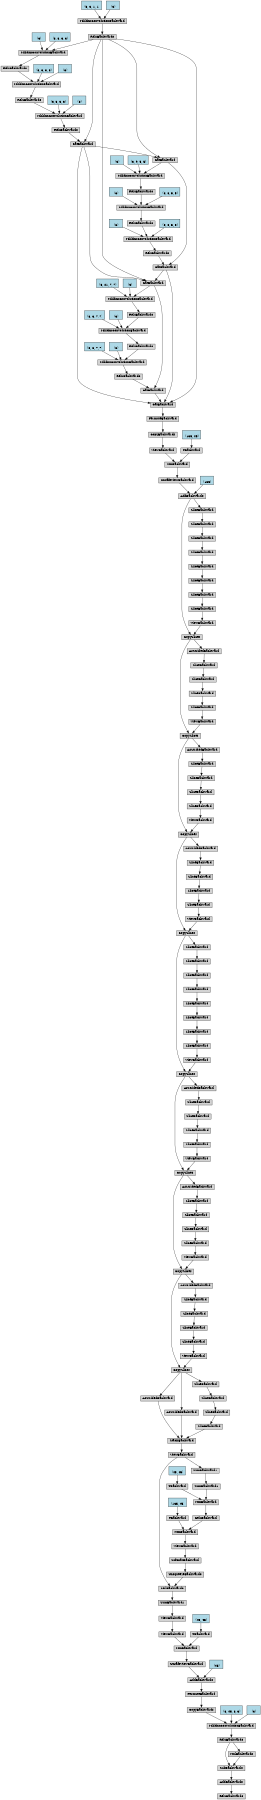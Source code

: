 digraph {
	graph [size="12,12"]
	node [align=left fontsize=12 height=0.2 ranksep=0.1 shape=box style=filled]
	2511031950080 [label=ReluBackward0]
	2511031950136 -> 2511031950080
	2511031950136 [label=AddBackward0]
	2511031950248 -> 2511031950136
	2511031950248 [label=SubBackward0]
	2511031950360 -> 2511031950248
	2511031950360 [label=MulBackward0]
	2511031950416 -> 2511031950360
	2511031950416 [label=ReluBackward0]
	2511031950584 -> 2511031950416
	2511031950584 [label=MkldnnConvolutionBackward]
	2511031950696 -> 2511031950584
	2511031950696 [label=CopyBackwards]
	2511031950920 -> 2511031950696
	2511031950920 [label=PermuteBackward]
	2511031951032 -> 2511031950920
	2511031951032 [label=AddBackward0]
	2511031951144 -> 2511031951032
	2511031951144 [label=UnsafeViewBackward]
	2511031951312 -> 2511031951144
	2511031951312 [label=MmBackward]
	2511031854976 -> 2511031951312
	2511031854976 [label=ViewBackward]
	2511032054000 -> 2511031854976
	2511032054000 [label=ViewBackward]
	2511032054112 -> 2511032054000
	2511032054112 [label=SumBackward1]
	2511032054224 -> 2511032054112
	2511032054224 [label=MulBackward0]
	2511032054336 -> 2511032054224
	2511032054336 [label=UnsqueezeBackward0]
	2511032054504 -> 2511032054336
	2511032054504 [label=SoftmaxBackward]
	2511032054672 -> 2511032054504
	2511032054672 [label=ViewBackward]
	2511032054840 -> 2511032054672
	2511032054840 [label=MmBackward]
	2511032055008 -> 2511032054840
	2511032055008 [label=GeluBackward]
	2511032055176 -> 2511032055008
	2511032055176 [label=MmBackward]
	2511032055344 -> 2511032055176
	2511032055344 [label=SumBackward1]
	2511032055512 -> 2511032055344
	2511032055512 [label=SumBackward1]
	2511032054392 -> 2511032055512
	2511032054392 [label=ViewBackward]
	2511032055792 -> 2511032054392
	2511032055792 [label=StackBackward]
	2511032055960 -> 2511032055792
	2511032055960 [label=AsStridedBackward]
	2511032056184 -> 2511032055960
	2511032056184 [label=CopySlices]
	2511032056352 -> 2511032056184
	2511032056352 [label=CopySlices]
	2511032056520 -> 2511032056352
	2511032056520 [label=CopySlices]
	2511032056688 -> 2511032056520
	2511032056688 [label=CopySlices]
	2511032056856 -> 2511032056688
	2511032056856 [label=CopySlices]
	2511032057024 -> 2511032056856
	2511032057024 [label=CopySlices]
	2511032057192 -> 2511032057024
	2511032057192 [label=CopySlices]
	2511032057360 -> 2511032057192
	2511032057360 [label=CopySlices]
	2511032057528 -> 2511032057360
	2511032057528 [label=AddBackward0]
	2511032057696 -> 2511032057528
	2511032057696 [label=UnsafeViewBackward]
	2511032045640 -> 2511032057696
	2511032045640 [label=MmBackward]
	2511032045808 -> 2511032045640
	2511032045808 [label=ViewBackward]
	2511032045976 -> 2511032045808
	2511032045976 [label=CopyBackwards]
	2511032046144 -> 2511032045976
	2511032046144 [label=PermuteBackward]
	2511032046256 -> 2511032046144
	2511032046256 [label=CatBackward]
	2511032046424 -> 2511032046256
	2511032046424 [label=ReluBackward0]
	2511032046704 -> 2511032046424
	2511032046704 [label=MkldnnConvolutionBackward]
	2511032046872 -> 2511032046704
	2511032046872 [label="
 (3, 3, 1, 1)" fillcolor=lightblue]
	2511032046928 -> 2511032046704
	2511032046928 [label="
 (3)" fillcolor=lightblue]
	2511032046480 -> 2511032046256
	2511032046480 [label=CatBackward]
	2511032046424 -> 2511032046480
	2511032046760 -> 2511032046480
	2511032046760 [label=ReluBackward0]
	2511032047208 -> 2511032046760
	2511032047208 [label=MkldnnConvolutionBackward]
	2511032047320 -> 2511032047208
	2511032047320 [label=ReluBackward0]
	2511032047432 -> 2511032047320
	2511032047432 [label=MkldnnConvolutionBackward]
	2511032047544 -> 2511032047432
	2511032047544 [label=ReluBackward0]
	2511032047768 -> 2511032047544
	2511032047768 [label=MkldnnConvolutionBackward]
	2511032046424 -> 2511032047768
	2511032047936 -> 2511032047768
	2511032047936 [label="
 (3, 3, 3, 3)" fillcolor=lightblue]
	2511032047992 -> 2511032047768
	2511032047992 [label="
 (3)" fillcolor=lightblue]
	2511032047600 -> 2511032047432
	2511032047600 [label="
 (3, 3, 3, 3)" fillcolor=lightblue]
	2511032047656 -> 2511032047432
	2511032047656 [label="
 (3)" fillcolor=lightblue]
	2511032047264 -> 2511032047208
	2511032047264 [label="
 (3, 3, 3, 3)" fillcolor=lightblue]
	2511032047152 -> 2511032047208
	2511032047152 [label="
 (3)" fillcolor=lightblue]
	2511032046536 -> 2511032046256
	2511032046536 [label=CatBackward]
	2511032046984 -> 2511032046536
	2511032046984 [label=CatBackward]
	2511032046424 -> 2511032046984
	2511032046480 -> 2511032046984
	2511032047096 -> 2511032046536
	2511032047096 [label=ReluBackward0]
	2511032047712 -> 2511032047096
	2511032047712 [label=MkldnnConvolutionBackward]
	2511032048048 -> 2511032047712
	2511032048048 [label=ReluBackward0]
	2511032048272 -> 2511032048048
	2511032048272 [label=MkldnnConvolutionBackward]
	2511032048384 -> 2511032048272
	2511032048384 [label=ReluBackward0]
	2511032048608 -> 2511032048384
	2511032048608 [label=MkldnnConvolutionBackward]
	2511032046984 -> 2511032048608
	2511032048720 -> 2511032048608
	2511032048720 [label="
 (3, 9, 5, 5)" fillcolor=lightblue]
	2511032048776 -> 2511032048608
	2511032048776 [label="
 (3)" fillcolor=lightblue]
	2511032048440 -> 2511032048272
	2511032048440 [label="
 (3, 3, 5, 5)" fillcolor=lightblue]
	2511032048496 -> 2511032048272
	2511032048496 [label="
 (3)" fillcolor=lightblue]
	2511032047824 -> 2511032047712
	2511032047824 [label="
 (3, 3, 5, 5)" fillcolor=lightblue]
	2511032048216 -> 2511032047712
	2511032048216 [label="
 (3)" fillcolor=lightblue]
	2511032046592 -> 2511032046256
	2511032046592 [label=CatBackward]
	2511032047376 -> 2511032046592
	2511032047376 [label=CatBackward]
	2511032046424 -> 2511032047376
	2511032046480 -> 2511032047376
	2511032046536 -> 2511032047376
	2511032047488 -> 2511032046592
	2511032047488 [label=ReluBackward0]
	2511032048552 -> 2511032047488
	2511032048552 [label=MkldnnConvolutionBackward]
	2511032048832 -> 2511032048552
	2511032048832 [label=ReluBackward0]
	2511032049000 -> 2511032048832
	2511032049000 [label=MkldnnConvolutionBackward]
	2511032049112 -> 2511032049000
	2511032049112 [label=ReluBackward0]
	2511032049336 -> 2511032049112
	2511032049336 [label=MkldnnConvolutionBackward]
	2511032047376 -> 2511032049336
	2511032049448 -> 2511032049336
	2511032049448 [label="
 (3, 21, 7, 7)" fillcolor=lightblue]
	2511032049504 -> 2511032049336
	2511032049504 [label="
 (3)" fillcolor=lightblue]
	2511032049168 -> 2511032049000
	2511032049168 [label="
 (3, 3, 7, 7)" fillcolor=lightblue]
	2511032049224 -> 2511032049000
	2511032049224 [label="
 (3)" fillcolor=lightblue]
	2511032048664 -> 2511032048552
	2511032048664 [label="
 (3, 3, 7, 7)" fillcolor=lightblue]
	2511032048944 -> 2511032048552
	2511032048944 [label="
 (3)" fillcolor=lightblue]
	2511032045864 -> 2511032045640
	2511032045864 [label=TBackward]
	2511032046032 -> 2511032045864
	2511032046032 [label="
 (135, 45)" fillcolor=lightblue]
	2511032057752 -> 2511032057528
	2511032057752 [label="
 (135)" fillcolor=lightblue]
	2511032057584 -> 2511032057360
	2511032057584 [label=ViewBackward]
	2511032057808 -> 2511032057584
	2511032057808 [label=SliceBackward]
	2511032045696 -> 2511032057808
	2511032045696 [label=SliceBackward]
	2511032046312 -> 2511032045696
	2511032046312 [label=SliceBackward]
	2511032048160 -> 2511032046312
	2511032048160 [label=SliceBackward]
	2511032048888 -> 2511032048160
	2511032048888 [label=SliceBackward]
	2511032049056 -> 2511032048888
	2511032049056 [label=SliceBackward]
	2511032049392 -> 2511032049056
	2511032049392 [label=SliceBackward]
	2511032082504 -> 2511032049392
	2511032082504 [label=SliceBackward]
	2511032057528 -> 2511032082504
	2511032057416 -> 2511032057192
	2511032057416 [label=ViewBackward]
	2511032057640 -> 2511032057416
	2511032057640 [label=SliceBackward]
	2511032046200 -> 2511032057640
	2511032046200 [label=SliceBackward]
	2511032048328 -> 2511032046200
	2511032048328 [label=SliceBackward]
	2511032049560 -> 2511032048328
	2511032049560 [label=SliceBackward]
	2511032082560 -> 2511032049560
	2511032082560 [label=AsStridedBackward]
	2511032057360 -> 2511032082560
	2511032057248 -> 2511032057024
	2511032057248 [label=ViewBackward]
	2511032057472 -> 2511032057248
	2511032057472 [label=SliceBackward]
	2511032046648 -> 2511032057472
	2511032046648 [label=SliceBackward]
	2511032049616 -> 2511032046648
	2511032049616 [label=SliceBackward]
	2511032082784 -> 2511032049616
	2511032082784 [label=SliceBackward]
	2511032082896 -> 2511032082784
	2511032082896 [label=AsStridedBackward]
	2511032057192 -> 2511032082896
	2511032057080 -> 2511032056856
	2511032057080 [label=ViewBackward]
	2511032057304 -> 2511032057080
	2511032057304 [label=SliceBackward]
	2511032049280 -> 2511032057304
	2511032049280 [label=SliceBackward]
	2511032082840 -> 2511032049280
	2511032082840 [label=SliceBackward]
	2511032083008 -> 2511032082840
	2511032083008 [label=SliceBackward]
	2511032083120 -> 2511032083008
	2511032083120 [label=AsStridedBackward]
	2511032057024 -> 2511032083120
	2511032056912 -> 2511032056688
	2511032056912 [label=ViewBackward]
	2511032057136 -> 2511032056912
	2511032057136 [label=SliceBackward]
	2511032082672 -> 2511032057136
	2511032082672 [label=SliceBackward]
	2511032083064 -> 2511032082672
	2511032083064 [label=SliceBackward]
	2511032083232 -> 2511032083064
	2511032083232 [label=SliceBackward]
	2511032083344 -> 2511032083232
	2511032083344 [label=SliceBackward]
	2511032083456 -> 2511032083344
	2511032083456 [label=SliceBackward]
	2511032083568 -> 2511032083456
	2511032083568 [label=SliceBackward]
	2511032083680 -> 2511032083568
	2511032083680 [label=SliceBackward]
	2511032056856 -> 2511032083680
	2511032056744 -> 2511032056520
	2511032056744 [label=ViewBackward]
	2511032056968 -> 2511032056744
	2511032056968 [label=SliceBackward]
	2511032082952 -> 2511032056968
	2511032082952 [label=SliceBackward]
	2511032083288 -> 2511032082952
	2511032083288 [label=SliceBackward]
	2511032083512 -> 2511032083288
	2511032083512 [label=SliceBackward]
	2511032083736 -> 2511032083512
	2511032083736 [label=AsStridedBackward]
	2511032056688 -> 2511032083736
	2511032056576 -> 2511032056352
	2511032056576 [label=ViewBackward]
	2511032056800 -> 2511032056576
	2511032056800 [label=SliceBackward]
	2511032083176 -> 2511032056800
	2511032083176 [label=SliceBackward]
	2511032083624 -> 2511032083176
	2511032083624 [label=SliceBackward]
	2511032083848 -> 2511032083624
	2511032083848 [label=SliceBackward]
	2511032083960 -> 2511032083848
	2511032083960 [label=AsStridedBackward]
	2511032056520 -> 2511032083960
	2511032056408 -> 2511032056184
	2511032056408 [label=ViewBackward]
	2511032056632 -> 2511032056408
	2511032056632 [label=SliceBackward]
	2511032083400 -> 2511032056632
	2511032083400 [label=SliceBackward]
	2511032083904 -> 2511032083400
	2511032083904 [label=SliceBackward]
	2511032084072 -> 2511032083904
	2511032084072 [label=SliceBackward]
	2511032084184 -> 2511032084072
	2511032084184 [label=AsStridedBackward]
	2511032056352 -> 2511032084184
	2511032056016 -> 2511032055792
	2511032056016 [label=AsStridedBackward]
	2511032056184 -> 2511032056016
	2511032056072 -> 2511032055792
	2511032056072 [label=SliceBackward]
	2511032056240 -> 2511032056072
	2511032056240 [label=SliceBackward]
	2511032045920 -> 2511032056240
	2511032045920 [label=SliceBackward]
	2511032084016 -> 2511032045920
	2511032084016 [label=SliceBackward]
	2511032056184 -> 2511032084016
	2511032055400 -> 2511032055176
	2511032055400 [label=TBackward]
	2511032055568 -> 2511032055400
	2511032055568 [label="
 (45, 45)" fillcolor=lightblue]
	2511032055064 -> 2511032054840
	2511032055064 [label=TBackward]
	2511032055232 -> 2511032055064
	2511032055232 [label="
 (135, 45)" fillcolor=lightblue]
	2511032054392 -> 2511032054224
	2511032053888 -> 2511031951312
	2511032053888 [label=TBackward]
	2511032054056 -> 2511032053888
	2511032054056 [label="
 (45, 45)" fillcolor=lightblue]
	2511031951200 -> 2511031951032
	2511031951200 [label="
 (45)" fillcolor=lightblue]
	2511031950752 -> 2511031950584
	2511031950752 [label="
 (3, 45, 3, 3)" fillcolor=lightblue]
	2511031950808 -> 2511031950584
	2511031950808 [label="
 (3)" fillcolor=lightblue]
	2511031950416 -> 2511031950248
}
